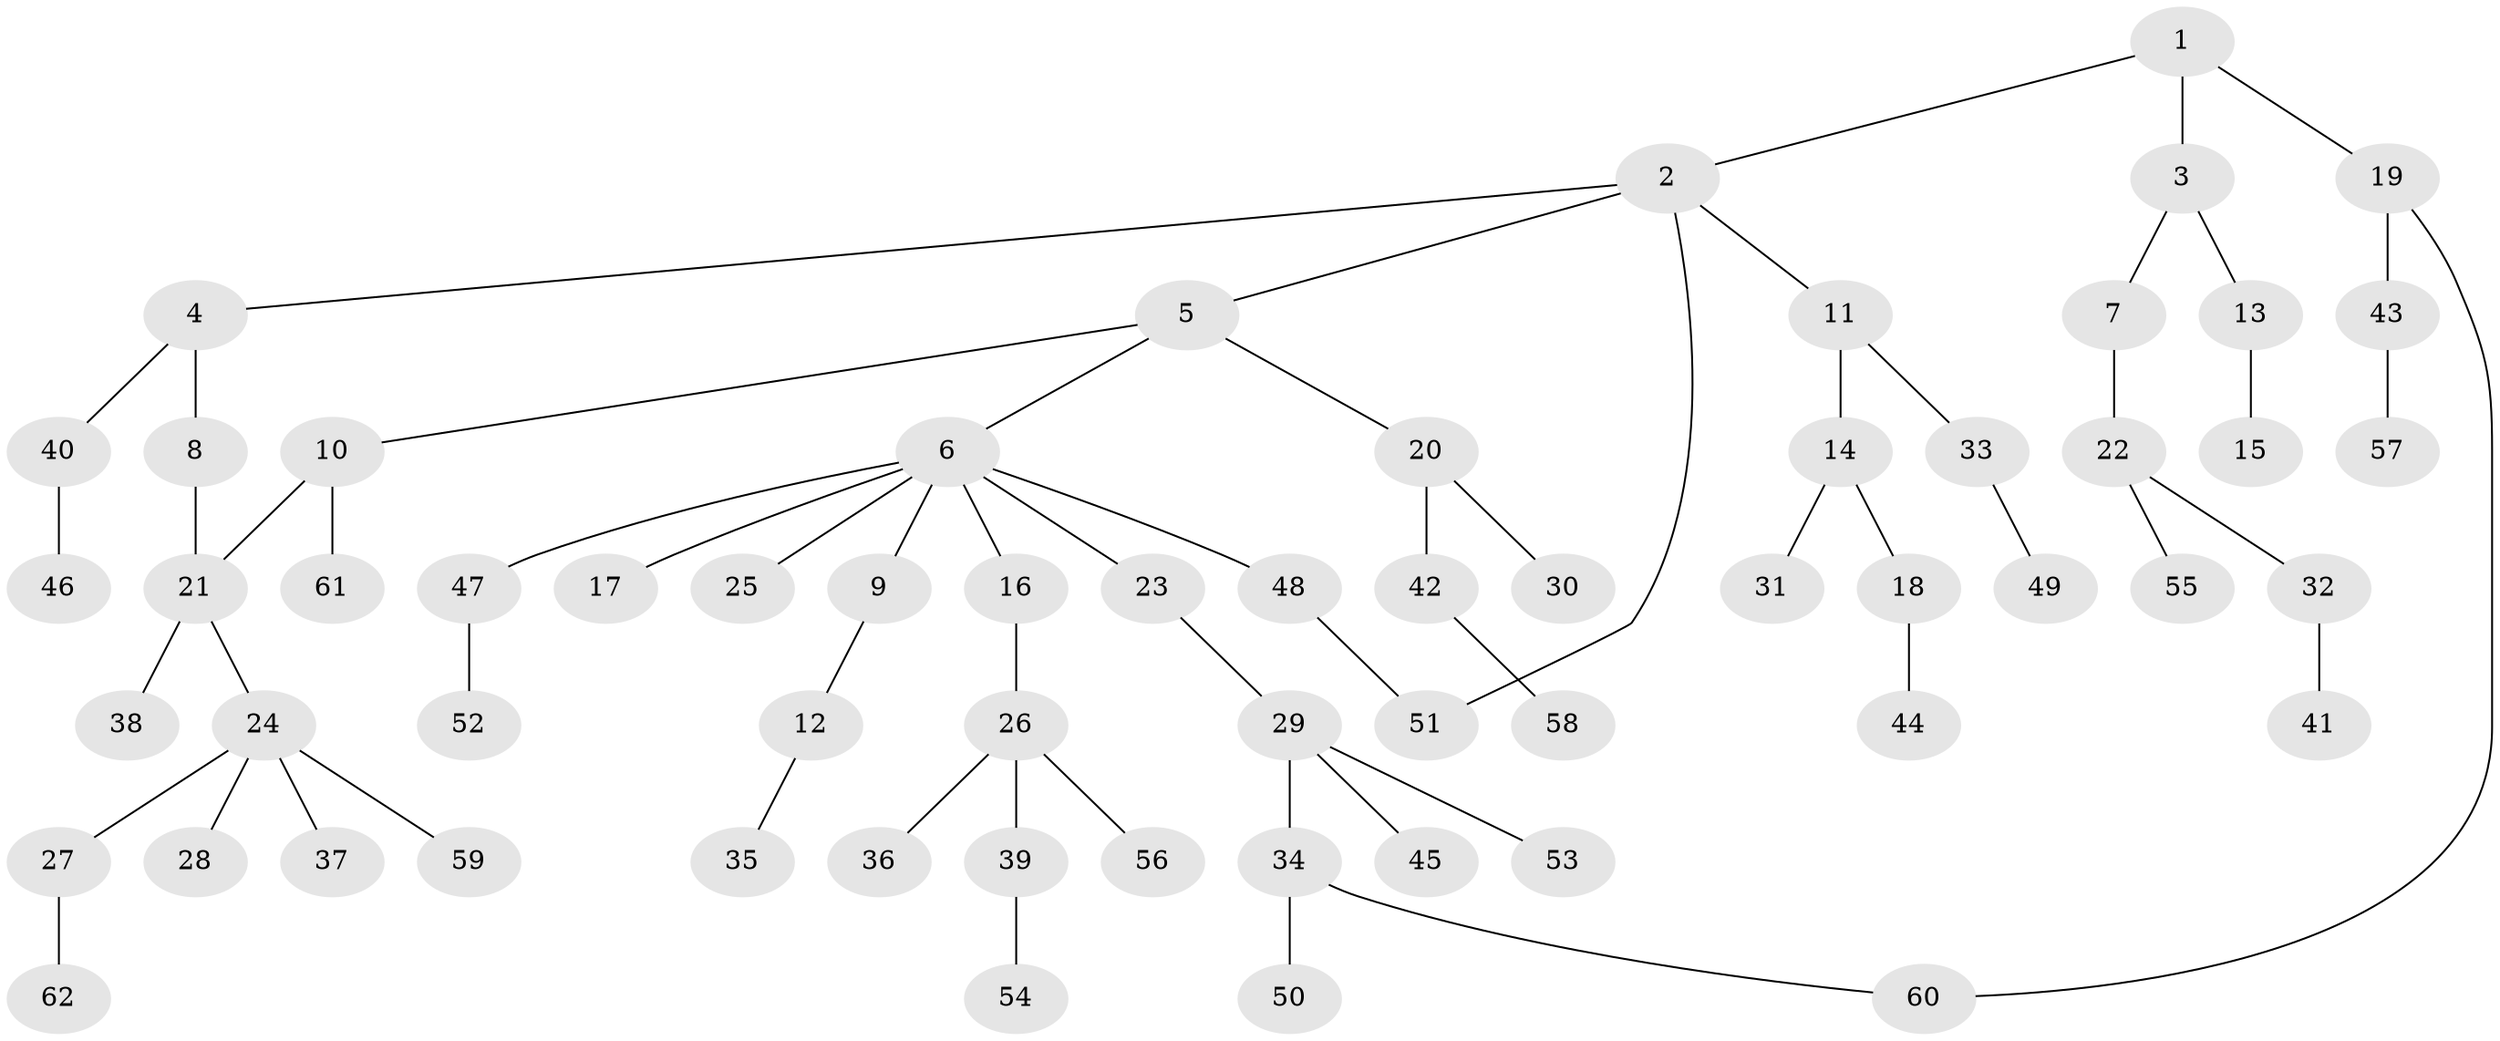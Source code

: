 // coarse degree distribution, {1: 0.625, 12: 0.041666666666666664, 2: 0.20833333333333334, 4: 0.08333333333333333, 3: 0.041666666666666664}
// Generated by graph-tools (version 1.1) at 2025/45/03/04/25 21:45:06]
// undirected, 62 vertices, 64 edges
graph export_dot {
graph [start="1"]
  node [color=gray90,style=filled];
  1;
  2;
  3;
  4;
  5;
  6;
  7;
  8;
  9;
  10;
  11;
  12;
  13;
  14;
  15;
  16;
  17;
  18;
  19;
  20;
  21;
  22;
  23;
  24;
  25;
  26;
  27;
  28;
  29;
  30;
  31;
  32;
  33;
  34;
  35;
  36;
  37;
  38;
  39;
  40;
  41;
  42;
  43;
  44;
  45;
  46;
  47;
  48;
  49;
  50;
  51;
  52;
  53;
  54;
  55;
  56;
  57;
  58;
  59;
  60;
  61;
  62;
  1 -- 2;
  1 -- 3;
  1 -- 19;
  2 -- 4;
  2 -- 5;
  2 -- 11;
  2 -- 51;
  3 -- 7;
  3 -- 13;
  4 -- 8;
  4 -- 40;
  5 -- 6;
  5 -- 10;
  5 -- 20;
  6 -- 9;
  6 -- 16;
  6 -- 17;
  6 -- 23;
  6 -- 25;
  6 -- 47;
  6 -- 48;
  7 -- 22;
  8 -- 21;
  9 -- 12;
  10 -- 61;
  10 -- 21;
  11 -- 14;
  11 -- 33;
  12 -- 35;
  13 -- 15;
  14 -- 18;
  14 -- 31;
  16 -- 26;
  18 -- 44;
  19 -- 43;
  19 -- 60;
  20 -- 30;
  20 -- 42;
  21 -- 24;
  21 -- 38;
  22 -- 32;
  22 -- 55;
  23 -- 29;
  24 -- 27;
  24 -- 28;
  24 -- 37;
  24 -- 59;
  26 -- 36;
  26 -- 39;
  26 -- 56;
  27 -- 62;
  29 -- 34;
  29 -- 45;
  29 -- 53;
  32 -- 41;
  33 -- 49;
  34 -- 50;
  34 -- 60;
  39 -- 54;
  40 -- 46;
  42 -- 58;
  43 -- 57;
  47 -- 52;
  48 -- 51;
}
